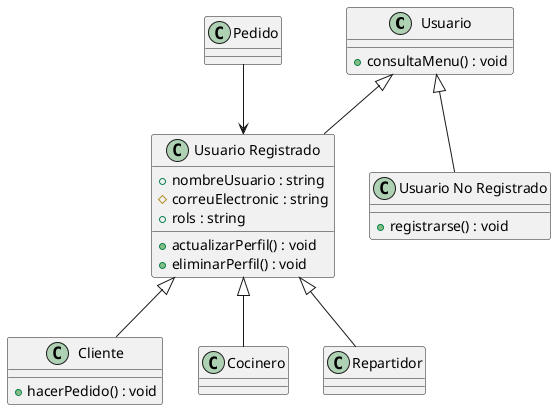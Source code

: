 @startuml
class Usuario 
{
   +consultaMenu() : void
}
class "Usuario Registrado" as UsuarioRegistrado
{
   +nombreUsuario : string
   #correuElectronic : string
   +rols : string
   +actualizarPerfil() : void
   +eliminarPerfil() : void
   
}
class "Usuario No Registrado" as UsuarioNoRegistrado
{
   +registrarse() : void
}
class Cliente
{
   +hacerPedido() : void
}
class Cocinero
class Repartidor
class Pedido

Usuario <|-- UsuarioRegistrado
Usuario <|-- UsuarioNoRegistrado
UsuarioRegistrado <|-- Cliente
UsuarioRegistrado <|-- Cocinero
UsuarioRegistrado <|-- Repartidor
Pedido --> UsuarioRegistrado

@enduml
